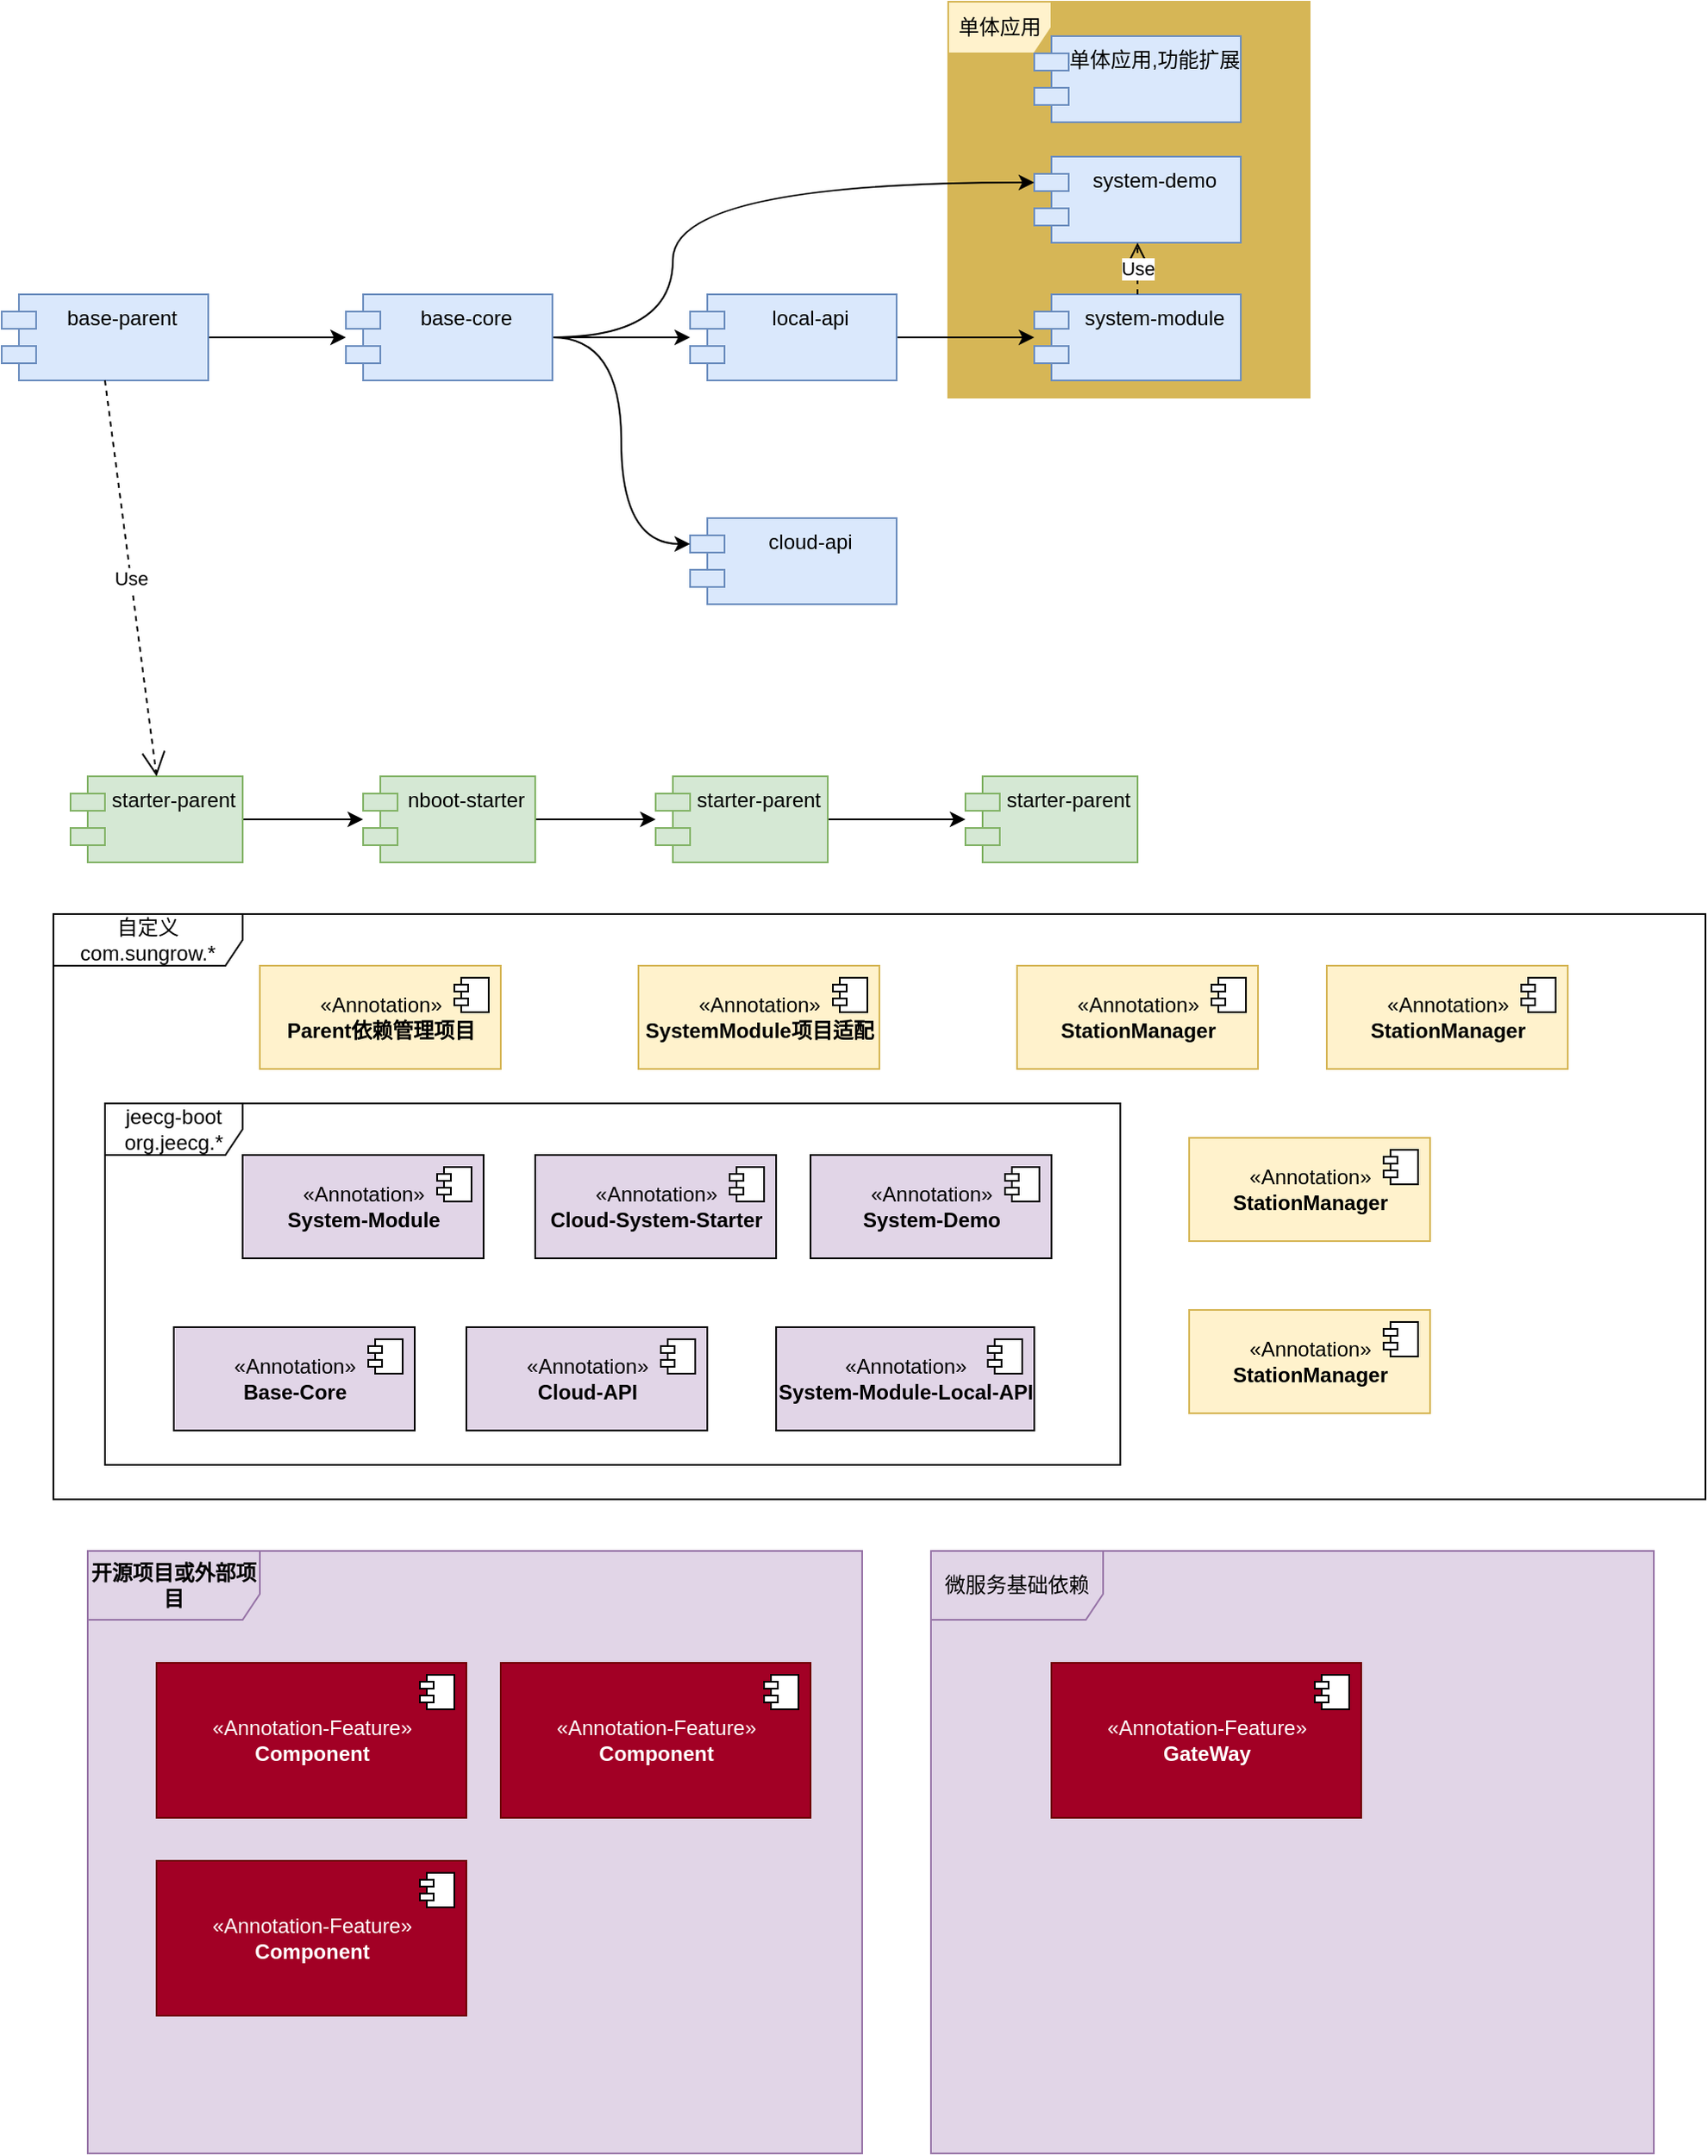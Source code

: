 <mxfile version="15.2.7" type="github" pages="2">
  <diagram id="RVnjbmVlK9y6l-0-MwZw" name="Page-1">
    <mxGraphModel dx="2061" dy="508" grid="1" gridSize="10" guides="1" tooltips="1" connect="1" arrows="1" fold="1" page="1" pageScale="1" pageWidth="827" pageHeight="1169" math="0" shadow="0">
      <root>
        <mxCell id="0" />
        <mxCell id="1" parent="0" />
        <mxCell id="_YppK3dIcmp0cmpXlI2T-1" value="&lt;b&gt;开源项目或外部项目&lt;/b&gt;" style="shape=umlFrame;whiteSpace=wrap;html=1;shadow=0;strokeColor=#9673a6;swimlaneFillColor=#E1D5E7;fillColor=#E1D5E7;width=100;height=40;" parent="1" vertex="1">
          <mxGeometry x="40" y="910" width="450" height="350" as="geometry" />
        </mxCell>
        <mxCell id="QaY6hbD6TJU1VOFaWdfm-18" value="自定义com.sungrow.*" style="shape=umlFrame;whiteSpace=wrap;html=1;width=110;height=30;" vertex="1" parent="1">
          <mxGeometry x="20" y="540" width="960" height="340" as="geometry" />
        </mxCell>
        <mxCell id="QaY6hbD6TJU1VOFaWdfm-17" value="jeecg-boot&lt;br&gt;org.jeecg.*" style="shape=umlFrame;whiteSpace=wrap;html=1;width=80;height=30;" vertex="1" parent="1">
          <mxGeometry x="50" y="650" width="590" height="210" as="geometry" />
        </mxCell>
        <mxCell id="iNqxf0kTn70WOW5vYwfr-28" value="单体应用" style="shape=umlFrame;whiteSpace=wrap;html=1;fillColor=#fff2cc;strokeColor=#d6b656;shadow=0;perimeterSpacing=0;swimlaneFillColor=#D6B656;" parent="1" vertex="1">
          <mxGeometry x="540" y="10" width="210" height="230" as="geometry" />
        </mxCell>
        <mxCell id="iNqxf0kTn70WOW5vYwfr-9" value="" style="edgeStyle=orthogonalEdgeStyle;rounded=0;orthogonalLoop=1;jettySize=auto;html=1;" parent="1" source="iNqxf0kTn70WOW5vYwfr-4" target="iNqxf0kTn70WOW5vYwfr-8" edge="1">
          <mxGeometry relative="1" as="geometry" />
        </mxCell>
        <mxCell id="iNqxf0kTn70WOW5vYwfr-27" value="" style="edgeStyle=orthogonalEdgeStyle;curved=1;rounded=0;orthogonalLoop=1;jettySize=auto;html=1;" parent="1" source="iNqxf0kTn70WOW5vYwfr-8" target="iNqxf0kTn70WOW5vYwfr-26" edge="1">
          <mxGeometry relative="1" as="geometry" />
        </mxCell>
        <mxCell id="iNqxf0kTn70WOW5vYwfr-8" value="local-api" style="shape=module;align=left;spacingLeft=20;align=center;verticalAlign=top;fillColor=#dae8fc;strokeColor=#6c8ebf;" parent="1" vertex="1">
          <mxGeometry x="390" y="180" width="120" height="50" as="geometry" />
        </mxCell>
        <mxCell id="iNqxf0kTn70WOW5vYwfr-10" value="cloud-api" style="shape=module;align=left;spacingLeft=20;align=center;verticalAlign=top;fillColor=#dae8fc;strokeColor=#6c8ebf;" parent="1" vertex="1">
          <mxGeometry x="390" y="310" width="120" height="50" as="geometry" />
        </mxCell>
        <mxCell id="iNqxf0kTn70WOW5vYwfr-12" value="system-demo" style="shape=module;align=left;spacingLeft=20;align=center;verticalAlign=top;fillColor=#dae8fc;strokeColor=#6c8ebf;" parent="1" vertex="1">
          <mxGeometry x="590" y="100" width="120" height="50" as="geometry" />
        </mxCell>
        <mxCell id="iNqxf0kTn70WOW5vYwfr-25" style="edgeStyle=orthogonalEdgeStyle;curved=1;rounded=0;orthogonalLoop=1;jettySize=auto;html=1;entryX=0;entryY=0;entryDx=0;entryDy=15;entryPerimeter=0;" parent="1" source="iNqxf0kTn70WOW5vYwfr-4" target="iNqxf0kTn70WOW5vYwfr-10" edge="1">
          <mxGeometry relative="1" as="geometry" />
        </mxCell>
        <mxCell id="iNqxf0kTn70WOW5vYwfr-29" style="edgeStyle=orthogonalEdgeStyle;curved=1;rounded=0;orthogonalLoop=1;jettySize=auto;html=1;entryX=0;entryY=0;entryDx=0;entryDy=15;entryPerimeter=0;" parent="1" source="iNqxf0kTn70WOW5vYwfr-4" target="iNqxf0kTn70WOW5vYwfr-12" edge="1">
          <mxGeometry relative="1" as="geometry">
            <Array as="points">
              <mxPoint x="380" y="205" />
              <mxPoint x="380" y="115" />
            </Array>
          </mxGeometry>
        </mxCell>
        <mxCell id="iNqxf0kTn70WOW5vYwfr-4" value="base-core" style="shape=module;align=left;spacingLeft=20;align=center;verticalAlign=top;fillColor=#dae8fc;strokeColor=#6c8ebf;" parent="1" vertex="1">
          <mxGeometry x="190" y="180" width="120" height="50" as="geometry" />
        </mxCell>
        <mxCell id="iNqxf0kTn70WOW5vYwfr-26" value="system-module" style="shape=module;align=left;spacingLeft=20;align=center;verticalAlign=top;fillColor=#dae8fc;strokeColor=#6c8ebf;" parent="1" vertex="1">
          <mxGeometry x="590" y="180" width="120" height="50" as="geometry" />
        </mxCell>
        <mxCell id="iNqxf0kTn70WOW5vYwfr-30" value="单体应用,功能扩展" style="shape=module;align=left;spacingLeft=20;align=center;verticalAlign=top;fillColor=#dae8fc;strokeColor=#6c8ebf;" parent="1" vertex="1">
          <mxGeometry x="590" y="30" width="120" height="50" as="geometry" />
        </mxCell>
        <mxCell id="iNqxf0kTn70WOW5vYwfr-32" value="Use" style="endArrow=open;endSize=12;dashed=1;html=1;exitX=0.5;exitY=0;exitDx=0;exitDy=0;" parent="1" source="iNqxf0kTn70WOW5vYwfr-26" target="iNqxf0kTn70WOW5vYwfr-12" edge="1">
          <mxGeometry width="160" relative="1" as="geometry">
            <mxPoint x="690" y="170" as="sourcePoint" />
            <mxPoint x="850" y="170" as="targetPoint" />
          </mxGeometry>
        </mxCell>
        <mxCell id="iNqxf0kTn70WOW5vYwfr-36" value="" style="edgeStyle=orthogonalEdgeStyle;curved=1;rounded=0;orthogonalLoop=1;jettySize=auto;html=1;" parent="1" source="iNqxf0kTn70WOW5vYwfr-34" target="iNqxf0kTn70WOW5vYwfr-35" edge="1">
          <mxGeometry relative="1" as="geometry" />
        </mxCell>
        <mxCell id="iNqxf0kTn70WOW5vYwfr-34" value="starter-parent" style="shape=module;align=left;spacingLeft=20;align=center;verticalAlign=top;shadow=0;fillColor=#d5e8d4;strokeColor=#82b366;" parent="1" vertex="1">
          <mxGeometry x="30" y="460" width="100" height="50" as="geometry" />
        </mxCell>
        <mxCell id="iNqxf0kTn70WOW5vYwfr-40" value="" style="edgeStyle=orthogonalEdgeStyle;curved=1;rounded=0;orthogonalLoop=1;jettySize=auto;html=1;" parent="1" source="iNqxf0kTn70WOW5vYwfr-35" target="iNqxf0kTn70WOW5vYwfr-39" edge="1">
          <mxGeometry relative="1" as="geometry" />
        </mxCell>
        <mxCell id="iNqxf0kTn70WOW5vYwfr-35" value="nboot-starter" style="shape=module;align=left;spacingLeft=20;align=center;verticalAlign=top;shadow=0;fillColor=#d5e8d4;strokeColor=#82b366;" parent="1" vertex="1">
          <mxGeometry x="200" y="460" width="100" height="50" as="geometry" />
        </mxCell>
        <mxCell id="iNqxf0kTn70WOW5vYwfr-41" style="edgeStyle=orthogonalEdgeStyle;curved=1;rounded=0;orthogonalLoop=1;jettySize=auto;html=1;entryX=0;entryY=0.5;entryDx=0;entryDy=0;entryPerimeter=0;" parent="1" source="iNqxf0kTn70WOW5vYwfr-37" target="iNqxf0kTn70WOW5vYwfr-4" edge="1">
          <mxGeometry relative="1" as="geometry" />
        </mxCell>
        <mxCell id="iNqxf0kTn70WOW5vYwfr-37" value="base-parent" style="shape=module;align=left;spacingLeft=20;align=center;verticalAlign=top;fillColor=#dae8fc;strokeColor=#6c8ebf;" parent="1" vertex="1">
          <mxGeometry x="-10" y="180" width="120" height="50" as="geometry" />
        </mxCell>
        <mxCell id="6mbrUAF2wuJ8WS6vqjrd-17" value="" style="edgeStyle=orthogonalEdgeStyle;rounded=0;orthogonalLoop=1;jettySize=auto;html=1;" edge="1" parent="1" source="iNqxf0kTn70WOW5vYwfr-39" target="6mbrUAF2wuJ8WS6vqjrd-16">
          <mxGeometry relative="1" as="geometry" />
        </mxCell>
        <mxCell id="iNqxf0kTn70WOW5vYwfr-39" value="starter-parent" style="shape=module;align=left;spacingLeft=20;align=center;verticalAlign=top;shadow=0;fillColor=#d5e8d4;strokeColor=#82b366;" parent="1" vertex="1">
          <mxGeometry x="370" y="460" width="100" height="50" as="geometry" />
        </mxCell>
        <mxCell id="iNqxf0kTn70WOW5vYwfr-42" value="Use" style="endArrow=open;endSize=12;dashed=1;html=1;exitX=0.5;exitY=1;exitDx=0;exitDy=0;entryX=0.5;entryY=0;entryDx=0;entryDy=0;" parent="1" source="iNqxf0kTn70WOW5vYwfr-37" target="iNqxf0kTn70WOW5vYwfr-34" edge="1">
          <mxGeometry width="160" relative="1" as="geometry">
            <mxPoint x="50" y="280" as="sourcePoint" />
            <mxPoint x="210" y="280" as="targetPoint" />
          </mxGeometry>
        </mxCell>
        <mxCell id="_YppK3dIcmp0cmpXlI2T-3" value="«Annotation»&lt;br&gt;&lt;b&gt;System-Module&lt;/b&gt;" style="html=1;dropTarget=0;shadow=0;fillColor=#E1D5E7;gradientColor=none;" parent="1" vertex="1">
          <mxGeometry x="130" y="680" width="140" height="60" as="geometry" />
        </mxCell>
        <mxCell id="_YppK3dIcmp0cmpXlI2T-4" value="" style="shape=module;jettyWidth=8;jettyHeight=4;" parent="_YppK3dIcmp0cmpXlI2T-3" vertex="1">
          <mxGeometry x="1" width="20" height="20" relative="1" as="geometry">
            <mxPoint x="-27" y="7" as="offset" />
          </mxGeometry>
        </mxCell>
        <mxCell id="_YppK3dIcmp0cmpXlI2T-11" value="«Annotation-Feature»&lt;br&gt;&lt;b&gt;Component&lt;/b&gt;" style="html=1;dropTarget=0;shadow=0;fillColor=#a20025;strokeColor=#6F0000;fontColor=#ffffff;" parent="1" vertex="1">
          <mxGeometry x="80" y="975" width="180" height="90" as="geometry" />
        </mxCell>
        <mxCell id="_YppK3dIcmp0cmpXlI2T-12" value="" style="shape=module;jettyWidth=8;jettyHeight=4;" parent="_YppK3dIcmp0cmpXlI2T-11" vertex="1">
          <mxGeometry x="1" width="20" height="20" relative="1" as="geometry">
            <mxPoint x="-27" y="7" as="offset" />
          </mxGeometry>
        </mxCell>
        <mxCell id="_YppK3dIcmp0cmpXlI2T-13" value="«Annotation-Feature»&lt;br&gt;&lt;b&gt;Component&lt;/b&gt;" style="html=1;dropTarget=0;shadow=0;fillColor=#a20025;strokeColor=#6F0000;fontColor=#ffffff;" parent="1" vertex="1">
          <mxGeometry x="80" y="1090" width="180" height="90" as="geometry" />
        </mxCell>
        <mxCell id="_YppK3dIcmp0cmpXlI2T-14" value="" style="shape=module;jettyWidth=8;jettyHeight=4;" parent="_YppK3dIcmp0cmpXlI2T-13" vertex="1">
          <mxGeometry x="1" width="20" height="20" relative="1" as="geometry">
            <mxPoint x="-27" y="7" as="offset" />
          </mxGeometry>
        </mxCell>
        <mxCell id="_YppK3dIcmp0cmpXlI2T-16" value="«Annotation-Feature»&lt;br&gt;&lt;b&gt;Component&lt;/b&gt;" style="html=1;dropTarget=0;shadow=0;fillColor=#a20025;strokeColor=#6F0000;fontColor=#ffffff;" parent="1" vertex="1">
          <mxGeometry x="280" y="975" width="180" height="90" as="geometry" />
        </mxCell>
        <mxCell id="_YppK3dIcmp0cmpXlI2T-17" value="" style="shape=module;jettyWidth=8;jettyHeight=4;" parent="_YppK3dIcmp0cmpXlI2T-16" vertex="1">
          <mxGeometry x="1" width="20" height="20" relative="1" as="geometry">
            <mxPoint x="-27" y="7" as="offset" />
          </mxGeometry>
        </mxCell>
        <mxCell id="QaY6hbD6TJU1VOFaWdfm-1" value="微服务基础依赖" style="shape=umlFrame;whiteSpace=wrap;html=1;shadow=0;strokeColor=#9673a6;swimlaneFillColor=#E1D5E7;fillColor=#E1D5E7;width=100;height=40;" vertex="1" parent="1">
          <mxGeometry x="530" y="910" width="420" height="350" as="geometry" />
        </mxCell>
        <mxCell id="QaY6hbD6TJU1VOFaWdfm-3" value="«Annotation»&lt;br&gt;&lt;b&gt;Base-Core&lt;/b&gt;" style="html=1;dropTarget=0;shadow=0;fillColor=#E1D5E7;gradientColor=none;" vertex="1" parent="1">
          <mxGeometry x="90" y="780" width="140" height="60" as="geometry" />
        </mxCell>
        <mxCell id="QaY6hbD6TJU1VOFaWdfm-4" value="" style="shape=module;jettyWidth=8;jettyHeight=4;" vertex="1" parent="QaY6hbD6TJU1VOFaWdfm-3">
          <mxGeometry x="1" width="20" height="20" relative="1" as="geometry">
            <mxPoint x="-27" y="7" as="offset" />
          </mxGeometry>
        </mxCell>
        <mxCell id="QaY6hbD6TJU1VOFaWdfm-6" value="«Annotation»&lt;br&gt;&lt;b&gt;Cloud-API&lt;/b&gt;" style="html=1;dropTarget=0;shadow=0;fillColor=#E1D5E7;gradientColor=none;" vertex="1" parent="1">
          <mxGeometry x="260" y="780" width="140" height="60" as="geometry" />
        </mxCell>
        <mxCell id="QaY6hbD6TJU1VOFaWdfm-7" value="" style="shape=module;jettyWidth=8;jettyHeight=4;" vertex="1" parent="QaY6hbD6TJU1VOFaWdfm-6">
          <mxGeometry x="1" width="20" height="20" relative="1" as="geometry">
            <mxPoint x="-27" y="7" as="offset" />
          </mxGeometry>
        </mxCell>
        <mxCell id="QaY6hbD6TJU1VOFaWdfm-9" value="«Annotation»&lt;br&gt;&lt;b&gt;System-Module-Local-API&lt;/b&gt;" style="html=1;dropTarget=0;shadow=0;fillColor=#E1D5E7;gradientColor=none;" vertex="1" parent="1">
          <mxGeometry x="440" y="780" width="150" height="60" as="geometry" />
        </mxCell>
        <mxCell id="QaY6hbD6TJU1VOFaWdfm-10" value="" style="shape=module;jettyWidth=8;jettyHeight=4;" vertex="1" parent="QaY6hbD6TJU1VOFaWdfm-9">
          <mxGeometry x="1" width="20" height="20" relative="1" as="geometry">
            <mxPoint x="-27" y="7" as="offset" />
          </mxGeometry>
        </mxCell>
        <mxCell id="QaY6hbD6TJU1VOFaWdfm-12" value="«Annotation»&lt;br&gt;&lt;b&gt;Cloud-System-Starter&lt;/b&gt;" style="html=1;dropTarget=0;shadow=0;fillColor=#E1D5E7;gradientColor=none;" vertex="1" parent="1">
          <mxGeometry x="300" y="680" width="140" height="60" as="geometry" />
        </mxCell>
        <mxCell id="QaY6hbD6TJU1VOFaWdfm-13" value="" style="shape=module;jettyWidth=8;jettyHeight=4;" vertex="1" parent="QaY6hbD6TJU1VOFaWdfm-12">
          <mxGeometry x="1" width="20" height="20" relative="1" as="geometry">
            <mxPoint x="-27" y="7" as="offset" />
          </mxGeometry>
        </mxCell>
        <mxCell id="QaY6hbD6TJU1VOFaWdfm-15" value="«Annotation-Feature»&lt;br&gt;&lt;b&gt;GateWay&lt;/b&gt;" style="html=1;dropTarget=0;shadow=0;fillColor=#a20025;strokeColor=#6F0000;fontColor=#ffffff;" vertex="1" parent="1">
          <mxGeometry x="600" y="975" width="180" height="90" as="geometry" />
        </mxCell>
        <mxCell id="QaY6hbD6TJU1VOFaWdfm-16" value="" style="shape=module;jettyWidth=8;jettyHeight=4;" vertex="1" parent="QaY6hbD6TJU1VOFaWdfm-15">
          <mxGeometry x="1" width="20" height="20" relative="1" as="geometry">
            <mxPoint x="-27" y="7" as="offset" />
          </mxGeometry>
        </mxCell>
        <mxCell id="QaY6hbD6TJU1VOFaWdfm-19" value="«Annotation»&lt;br&gt;&lt;b&gt;System-Demo&lt;/b&gt;" style="html=1;dropTarget=0;shadow=0;fillColor=#E1D5E7;gradientColor=none;" vertex="1" parent="1">
          <mxGeometry x="460" y="680" width="140" height="60" as="geometry" />
        </mxCell>
        <mxCell id="QaY6hbD6TJU1VOFaWdfm-20" value="" style="shape=module;jettyWidth=8;jettyHeight=4;" vertex="1" parent="QaY6hbD6TJU1VOFaWdfm-19">
          <mxGeometry x="1" width="20" height="20" relative="1" as="geometry">
            <mxPoint x="-27" y="7" as="offset" />
          </mxGeometry>
        </mxCell>
        <mxCell id="QaY6hbD6TJU1VOFaWdfm-21" value="«Annotation»&lt;br&gt;&lt;b&gt;Parent依赖管理项目&lt;/b&gt;" style="html=1;dropTarget=0;shadow=0;fillColor=#fff2cc;strokeColor=#d6b656;" vertex="1" parent="1">
          <mxGeometry x="140" y="570" width="140" height="60" as="geometry" />
        </mxCell>
        <mxCell id="QaY6hbD6TJU1VOFaWdfm-22" value="" style="shape=module;jettyWidth=8;jettyHeight=4;" vertex="1" parent="QaY6hbD6TJU1VOFaWdfm-21">
          <mxGeometry x="1" width="20" height="20" relative="1" as="geometry">
            <mxPoint x="-27" y="7" as="offset" />
          </mxGeometry>
        </mxCell>
        <mxCell id="6mbrUAF2wuJ8WS6vqjrd-1" value="«Annotation»&lt;br&gt;&lt;b&gt;SystemModule项目适配&lt;/b&gt;" style="html=1;dropTarget=0;shadow=0;fillColor=#fff2cc;strokeColor=#d6b656;" vertex="1" parent="1">
          <mxGeometry x="360" y="570" width="140" height="60" as="geometry" />
        </mxCell>
        <mxCell id="6mbrUAF2wuJ8WS6vqjrd-2" value="" style="shape=module;jettyWidth=8;jettyHeight=4;" vertex="1" parent="6mbrUAF2wuJ8WS6vqjrd-1">
          <mxGeometry x="1" width="20" height="20" relative="1" as="geometry">
            <mxPoint x="-27" y="7" as="offset" />
          </mxGeometry>
        </mxCell>
        <mxCell id="6mbrUAF2wuJ8WS6vqjrd-4" value="«Annotation»&lt;br&gt;&lt;b&gt;StationManager&lt;/b&gt;" style="html=1;dropTarget=0;shadow=0;fillColor=#fff2cc;strokeColor=#d6b656;" vertex="1" parent="1">
          <mxGeometry x="580" y="570" width="140" height="60" as="geometry" />
        </mxCell>
        <mxCell id="6mbrUAF2wuJ8WS6vqjrd-5" value="" style="shape=module;jettyWidth=8;jettyHeight=4;" vertex="1" parent="6mbrUAF2wuJ8WS6vqjrd-4">
          <mxGeometry x="1" width="20" height="20" relative="1" as="geometry">
            <mxPoint x="-27" y="7" as="offset" />
          </mxGeometry>
        </mxCell>
        <mxCell id="6mbrUAF2wuJ8WS6vqjrd-7" value="«Annotation»&lt;br&gt;&lt;b&gt;StationManager&lt;/b&gt;" style="html=1;dropTarget=0;shadow=0;fillColor=#fff2cc;strokeColor=#d6b656;" vertex="1" parent="1">
          <mxGeometry x="760" y="570" width="140" height="60" as="geometry" />
        </mxCell>
        <mxCell id="6mbrUAF2wuJ8WS6vqjrd-8" value="" style="shape=module;jettyWidth=8;jettyHeight=4;" vertex="1" parent="6mbrUAF2wuJ8WS6vqjrd-7">
          <mxGeometry x="1" width="20" height="20" relative="1" as="geometry">
            <mxPoint x="-27" y="7" as="offset" />
          </mxGeometry>
        </mxCell>
        <mxCell id="6mbrUAF2wuJ8WS6vqjrd-10" value="«Annotation»&lt;br&gt;&lt;b&gt;StationManager&lt;/b&gt;" style="html=1;dropTarget=0;shadow=0;fillColor=#fff2cc;strokeColor=#d6b656;" vertex="1" parent="1">
          <mxGeometry x="680" y="670" width="140" height="60" as="geometry" />
        </mxCell>
        <mxCell id="6mbrUAF2wuJ8WS6vqjrd-11" value="" style="shape=module;jettyWidth=8;jettyHeight=4;" vertex="1" parent="6mbrUAF2wuJ8WS6vqjrd-10">
          <mxGeometry x="1" width="20" height="20" relative="1" as="geometry">
            <mxPoint x="-27" y="7" as="offset" />
          </mxGeometry>
        </mxCell>
        <mxCell id="6mbrUAF2wuJ8WS6vqjrd-13" value="«Annotation»&lt;br&gt;&lt;b&gt;StationManager&lt;/b&gt;" style="html=1;dropTarget=0;shadow=0;fillColor=#fff2cc;strokeColor=#d6b656;" vertex="1" parent="1">
          <mxGeometry x="680" y="770" width="140" height="60" as="geometry" />
        </mxCell>
        <mxCell id="6mbrUAF2wuJ8WS6vqjrd-14" value="" style="shape=module;jettyWidth=8;jettyHeight=4;" vertex="1" parent="6mbrUAF2wuJ8WS6vqjrd-13">
          <mxGeometry x="1" width="20" height="20" relative="1" as="geometry">
            <mxPoint x="-27" y="7" as="offset" />
          </mxGeometry>
        </mxCell>
        <mxCell id="6mbrUAF2wuJ8WS6vqjrd-16" value="starter-parent" style="shape=module;align=left;spacingLeft=20;align=center;verticalAlign=top;shadow=0;fillColor=#d5e8d4;strokeColor=#82b366;" vertex="1" parent="1">
          <mxGeometry x="550" y="460" width="100" height="50" as="geometry" />
        </mxCell>
      </root>
    </mxGraphModel>
  </diagram>
  <diagram id="qxYtngtDkDouG3z5863Y" name="Page-2">
    <mxGraphModel dx="1234" dy="508" grid="1" gridSize="10" guides="1" tooltips="1" connect="1" arrows="1" fold="1" page="1" pageScale="1" pageWidth="827" pageHeight="1169" math="0" shadow="0">
      <root>
        <mxCell id="lRElYvq6K1XH6ua7DoC7-0" />
        <mxCell id="lRElYvq6K1XH6ua7DoC7-1" parent="lRElYvq6K1XH6ua7DoC7-0" />
        <mxCell id="onwLBOBnA6aP2V4z8pyH-16" value="Custom层&lt;br&gt;com.sungrow.*" style="shape=umlFrame;whiteSpace=wrap;html=1;width=110;height=30;" vertex="1" parent="lRElYvq6K1XH6ua7DoC7-1">
          <mxGeometry x="30" y="560" width="960" height="330" as="geometry" />
        </mxCell>
        <mxCell id="onwLBOBnA6aP2V4z8pyH-17" value="jeecg-boot层&lt;br&gt;org.jeecg.*" style="shape=umlFrame;whiteSpace=wrap;html=1;width=80;height=30;" vertex="1" parent="lRElYvq6K1XH6ua7DoC7-1">
          <mxGeometry x="140" y="630" width="590" height="210" as="geometry" />
        </mxCell>
        <mxCell id="onwLBOBnA6aP2V4z8pyH-18" value="«Annotation»&lt;br&gt;&lt;b&gt;System-Module&lt;/b&gt;" style="html=1;dropTarget=0;shadow=0;fillColor=#E1D5E7;gradientColor=none;" vertex="1" parent="lRElYvq6K1XH6ua7DoC7-1">
          <mxGeometry x="240" y="650" width="140" height="60" as="geometry" />
        </mxCell>
        <mxCell id="onwLBOBnA6aP2V4z8pyH-19" value="" style="shape=module;jettyWidth=8;jettyHeight=4;" vertex="1" parent="onwLBOBnA6aP2V4z8pyH-18">
          <mxGeometry x="1" width="20" height="20" relative="1" as="geometry">
            <mxPoint x="-27" y="7" as="offset" />
          </mxGeometry>
        </mxCell>
        <mxCell id="onwLBOBnA6aP2V4z8pyH-20" value="«Annotation»&lt;br&gt;&lt;b&gt;Base-Core&lt;/b&gt;" style="html=1;dropTarget=0;shadow=0;fillColor=#E1D5E7;gradientColor=none;" vertex="1" parent="lRElYvq6K1XH6ua7DoC7-1">
          <mxGeometry x="170" y="750" width="140" height="60" as="geometry" />
        </mxCell>
        <mxCell id="onwLBOBnA6aP2V4z8pyH-21" value="" style="shape=module;jettyWidth=8;jettyHeight=4;" vertex="1" parent="onwLBOBnA6aP2V4z8pyH-20">
          <mxGeometry x="1" width="20" height="20" relative="1" as="geometry">
            <mxPoint x="-27" y="7" as="offset" />
          </mxGeometry>
        </mxCell>
        <mxCell id="onwLBOBnA6aP2V4z8pyH-22" value="«Annotation»&lt;br&gt;&lt;b&gt;Cloud-API&lt;/b&gt;" style="html=1;dropTarget=0;shadow=0;fillColor=#E1D5E7;gradientColor=none;" vertex="1" parent="lRElYvq6K1XH6ua7DoC7-1">
          <mxGeometry x="370" y="750" width="140" height="60" as="geometry" />
        </mxCell>
        <mxCell id="onwLBOBnA6aP2V4z8pyH-23" value="" style="shape=module;jettyWidth=8;jettyHeight=4;" vertex="1" parent="onwLBOBnA6aP2V4z8pyH-22">
          <mxGeometry x="1" width="20" height="20" relative="1" as="geometry">
            <mxPoint x="-27" y="7" as="offset" />
          </mxGeometry>
        </mxCell>
        <mxCell id="onwLBOBnA6aP2V4z8pyH-24" value="«Annotation»&lt;br&gt;&lt;b&gt;Local-API&lt;/b&gt;" style="html=1;dropTarget=0;shadow=0;fillColor=#E1D5E7;gradientColor=none;" vertex="1" parent="lRElYvq6K1XH6ua7DoC7-1">
          <mxGeometry x="560" y="750" width="140" height="60" as="geometry" />
        </mxCell>
        <mxCell id="onwLBOBnA6aP2V4z8pyH-25" value="" style="shape=module;jettyWidth=8;jettyHeight=4;" vertex="1" parent="onwLBOBnA6aP2V4z8pyH-24">
          <mxGeometry x="1" width="20" height="20" relative="1" as="geometry">
            <mxPoint x="-27" y="7" as="offset" />
          </mxGeometry>
        </mxCell>
        <mxCell id="onwLBOBnA6aP2V4z8pyH-26" value="«Annotation»&lt;br&gt;&lt;b&gt;Cloud-System-Starter&lt;/b&gt;" style="html=1;dropTarget=0;shadow=0;fillColor=#E1D5E7;gradientColor=none;" vertex="1" parent="lRElYvq6K1XH6ua7DoC7-1">
          <mxGeometry x="480" y="650" width="140" height="60" as="geometry" />
        </mxCell>
        <mxCell id="onwLBOBnA6aP2V4z8pyH-27" value="" style="shape=module;jettyWidth=8;jettyHeight=4;" vertex="1" parent="onwLBOBnA6aP2V4z8pyH-26">
          <mxGeometry x="1" width="20" height="20" relative="1" as="geometry">
            <mxPoint x="-27" y="7" as="offset" />
          </mxGeometry>
        </mxCell>
        <mxCell id="onwLBOBnA6aP2V4z8pyH-28" value="«Annotation»&lt;br&gt;&lt;b&gt;System-Demo&lt;/b&gt;" style="html=1;dropTarget=0;shadow=0;fillColor=#E1D5E7;gradientColor=none;" vertex="1" parent="lRElYvq6K1XH6ua7DoC7-1">
          <mxGeometry x="780" y="640" width="140" height="60" as="geometry" />
        </mxCell>
        <mxCell id="onwLBOBnA6aP2V4z8pyH-29" value="" style="shape=module;jettyWidth=8;jettyHeight=4;" vertex="1" parent="onwLBOBnA6aP2V4z8pyH-28">
          <mxGeometry x="1" width="20" height="20" relative="1" as="geometry">
            <mxPoint x="-27" y="7" as="offset" />
          </mxGeometry>
        </mxCell>
        <mxCell id="onwLBOBnA6aP2V4z8pyH-30" value="«Annotation»&lt;br&gt;&lt;b&gt;StationManager&lt;/b&gt;" style="html=1;dropTarget=0;shadow=0;fillColor=#fff2cc;strokeColor=#d6b656;" vertex="1" parent="lRElYvq6K1XH6ua7DoC7-1">
          <mxGeometry x="780" y="770" width="140" height="60" as="geometry" />
        </mxCell>
        <mxCell id="onwLBOBnA6aP2V4z8pyH-31" value="" style="shape=module;jettyWidth=8;jettyHeight=4;" vertex="1" parent="onwLBOBnA6aP2V4z8pyH-30">
          <mxGeometry x="1" width="20" height="20" relative="1" as="geometry">
            <mxPoint x="-27" y="7" as="offset" />
          </mxGeometry>
        </mxCell>
      </root>
    </mxGraphModel>
  </diagram>
</mxfile>
